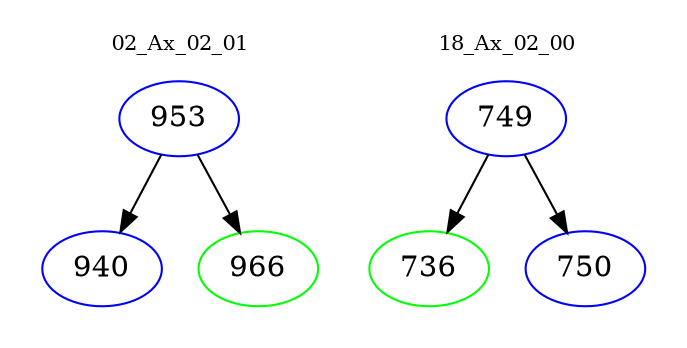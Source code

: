digraph{
subgraph cluster_0 {
color = white
label = "02_Ax_02_01";
fontsize=10;
T0_953 [label="953", color="blue"]
T0_953 -> T0_940 [color="black"]
T0_940 [label="940", color="blue"]
T0_953 -> T0_966 [color="black"]
T0_966 [label="966", color="green"]
}
subgraph cluster_1 {
color = white
label = "18_Ax_02_00";
fontsize=10;
T1_749 [label="749", color="blue"]
T1_749 -> T1_736 [color="black"]
T1_736 [label="736", color="green"]
T1_749 -> T1_750 [color="black"]
T1_750 [label="750", color="blue"]
}
}
